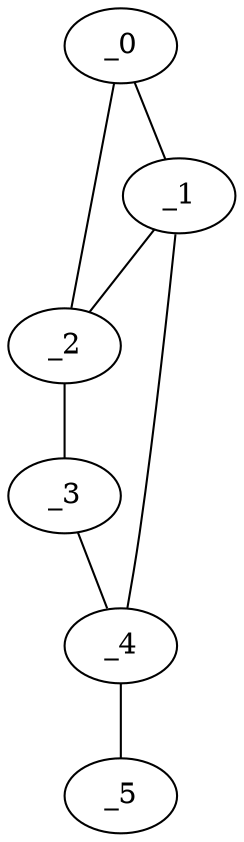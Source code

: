 graph WP1_0077 {
	_0	 [x="0.240966",
		y="3.35443"];
	_1	 [x="0.729773",
		y="0.395937"];
	_0 -- _1;
	_2	 [x="2.46735",
		y="2.85395"];
	_0 -- _2;
	_1 -- _2;
	_4	 [x="1.5",
		y="1.98"];
	_1 -- _4;
	_3	 [x="2.01369",
		y="0.528796"];
	_2 -- _3;
	_3 -- _4;
	_5	 [x="2.43137",
		y="0.436112"];
	_4 -- _5;
}
